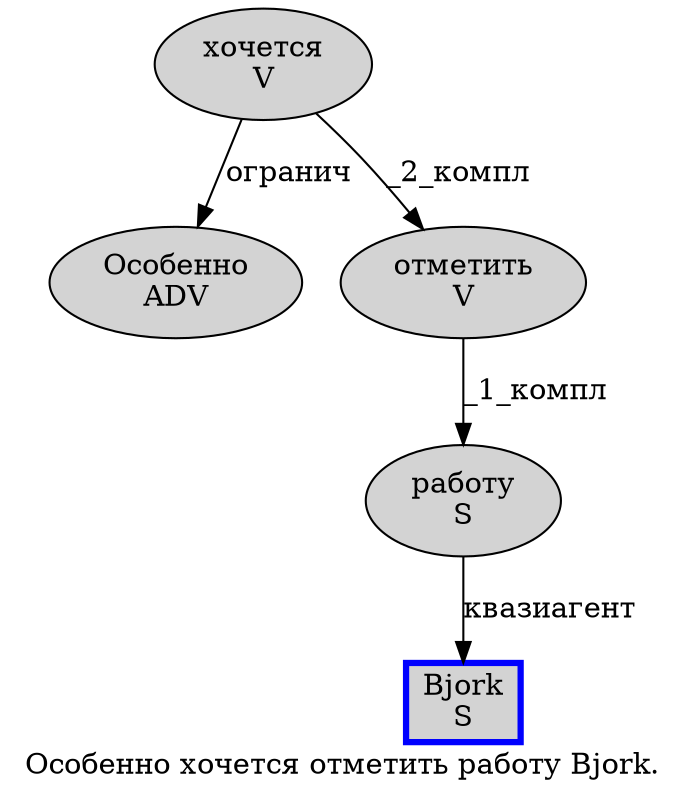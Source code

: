 digraph SENTENCE_308 {
	graph [label="Особенно хочется отметить работу Bjork."]
	node [style=filled]
		0 [label="Особенно
ADV" color="" fillcolor=lightgray penwidth=1 shape=ellipse]
		1 [label="хочется
V" color="" fillcolor=lightgray penwidth=1 shape=ellipse]
		2 [label="отметить
V" color="" fillcolor=lightgray penwidth=1 shape=ellipse]
		3 [label="работу
S" color="" fillcolor=lightgray penwidth=1 shape=ellipse]
		4 [label="Bjork
S" color=blue fillcolor=lightgray penwidth=3 shape=box]
			2 -> 3 [label="_1_компл"]
			1 -> 0 [label="огранич"]
			1 -> 2 [label="_2_компл"]
			3 -> 4 [label="квазиагент"]
}